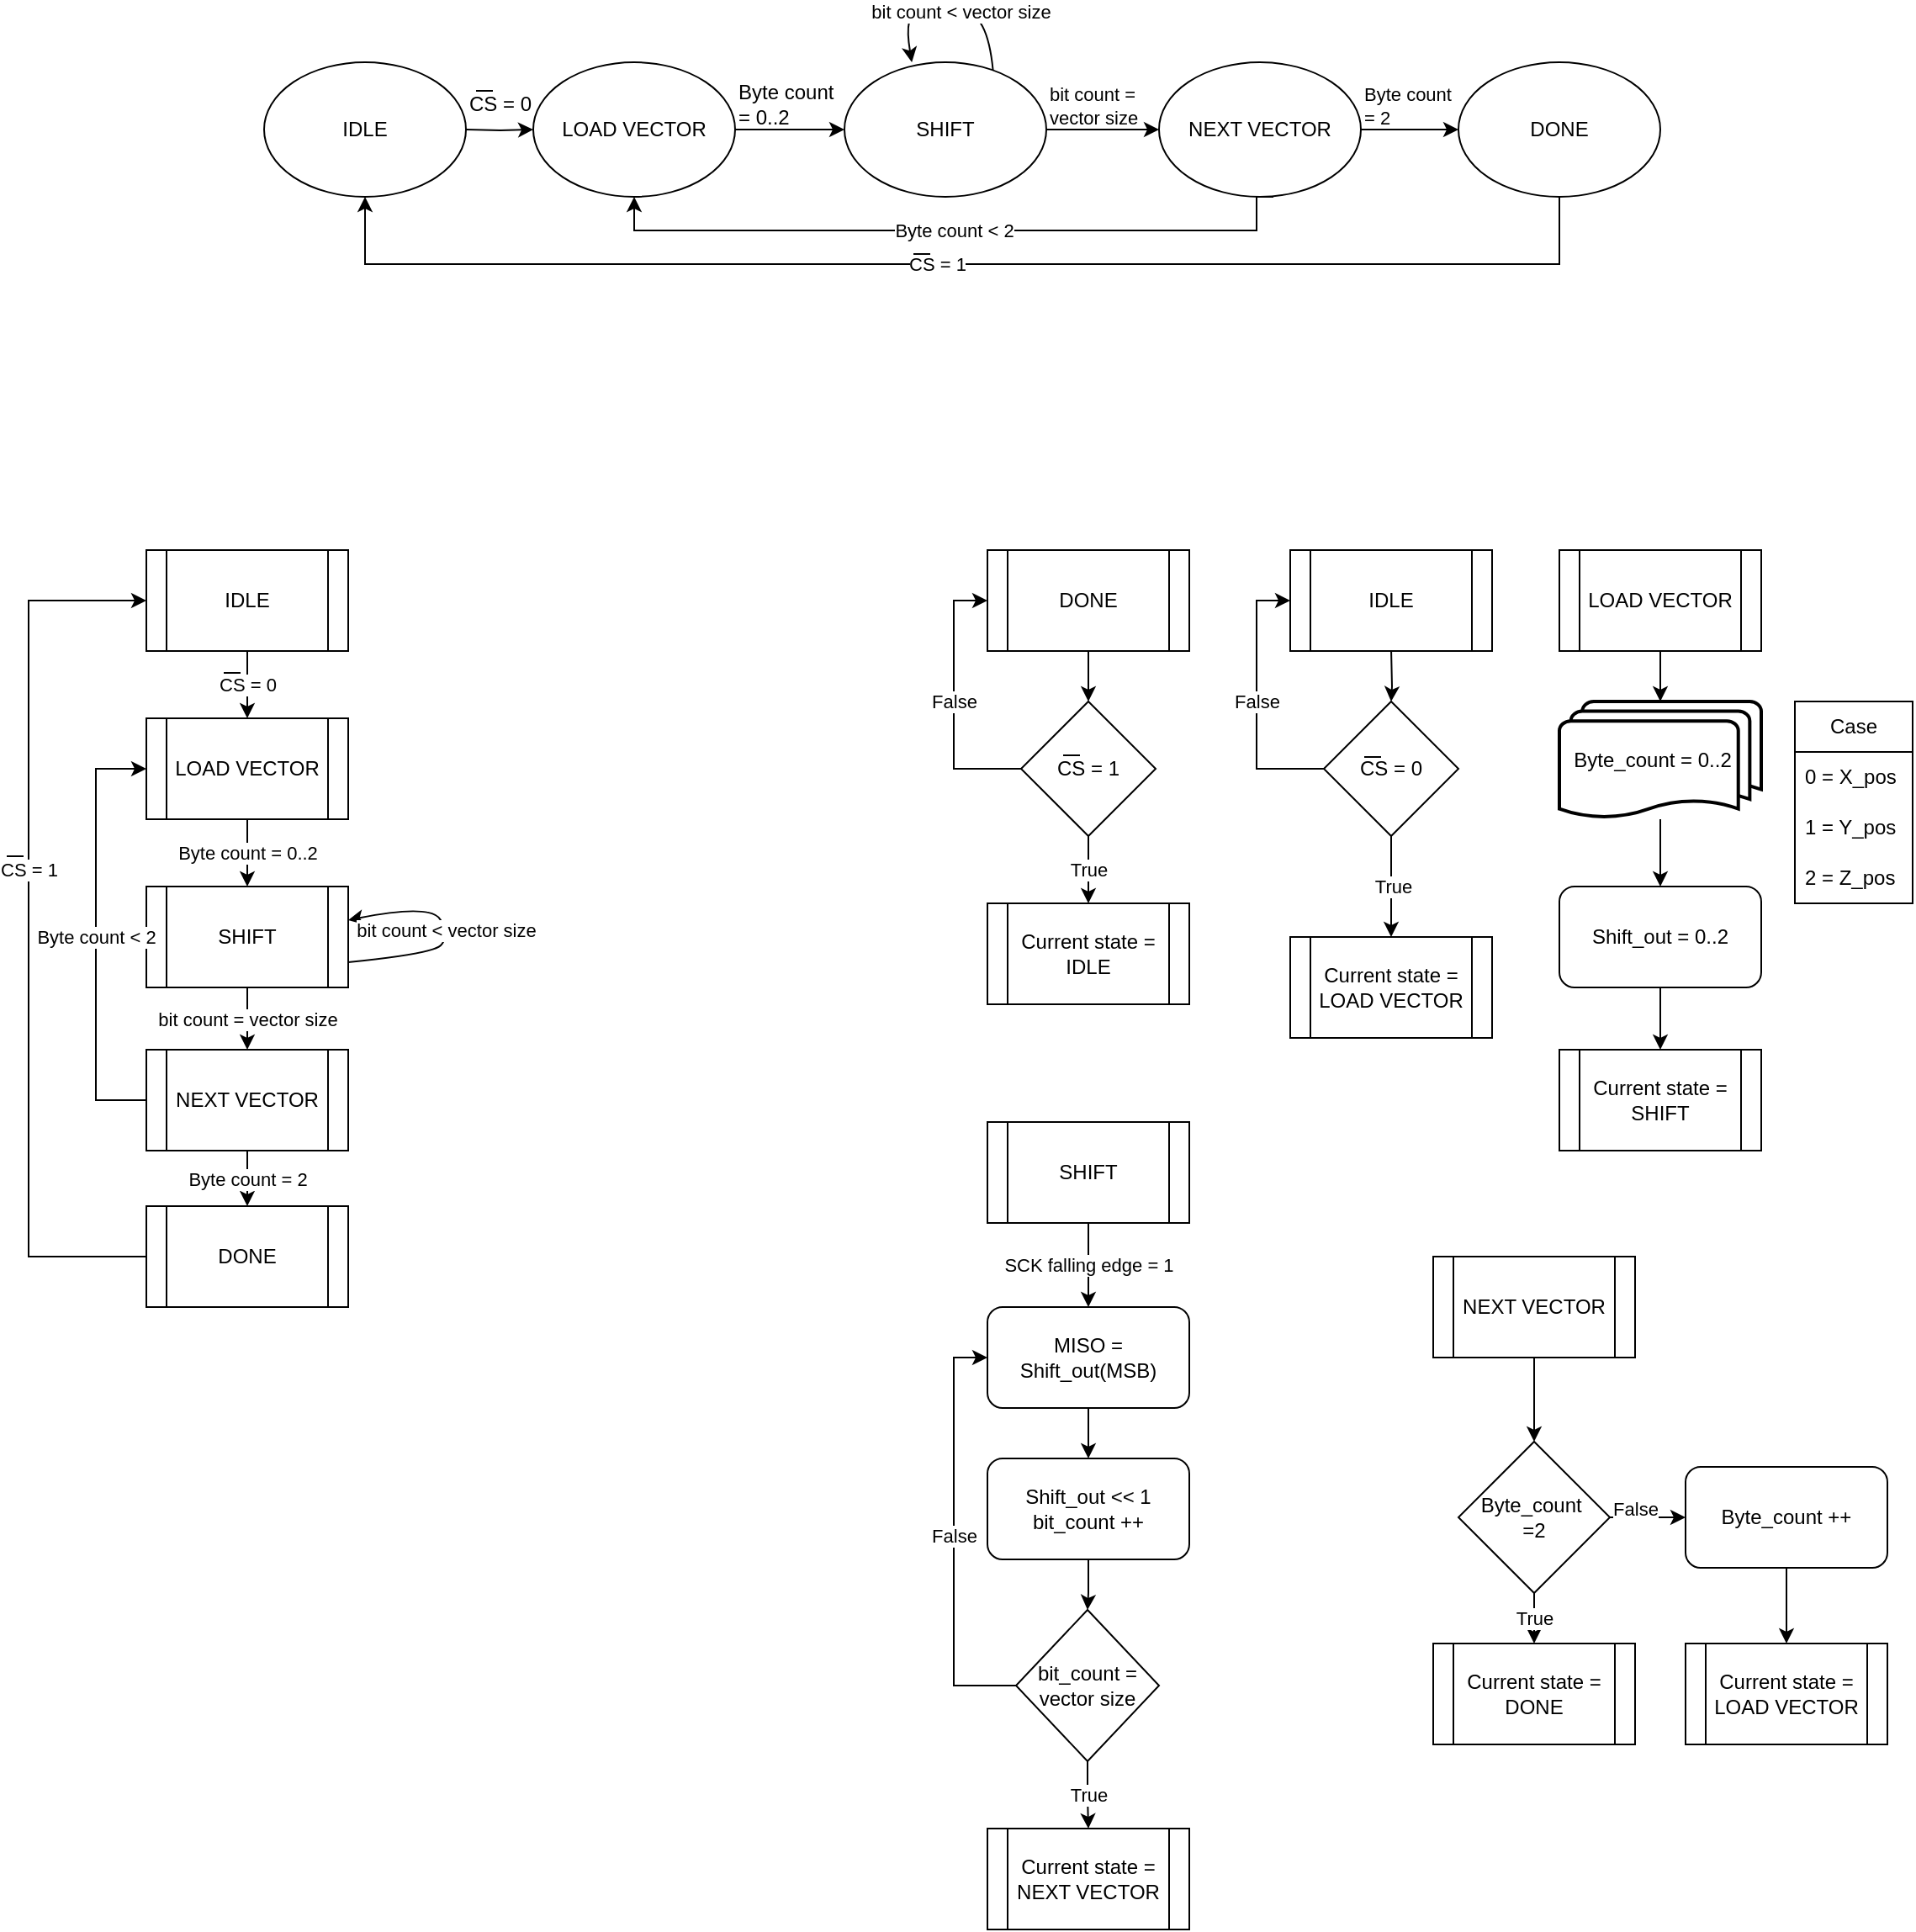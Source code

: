 <mxfile version="21.1.2" type="device">
  <diagram name="Side-1" id="PUKjrWdSwR8xlwPTcbTp">
    <mxGraphModel dx="1182" dy="683" grid="1" gridSize="10" guides="1" tooltips="1" connect="1" arrows="1" fold="1" page="1" pageScale="1" pageWidth="1169" pageHeight="1654" math="0" shadow="0">
      <root>
        <mxCell id="0" />
        <mxCell id="1" parent="0" />
        <mxCell id="X8tsEvJoZ5I-4xcfrCt5-10" value="&lt;font style=&quot;font-size: 11px;&quot;&gt;CS = 0&lt;/font&gt;" style="edgeStyle=orthogonalEdgeStyle;rounded=0;orthogonalLoop=1;jettySize=auto;html=1;" parent="1" source="X8tsEvJoZ5I-4xcfrCt5-5" target="X8tsEvJoZ5I-4xcfrCt5-6" edge="1">
          <mxGeometry relative="1" as="geometry">
            <mxPoint as="offset" />
          </mxGeometry>
        </mxCell>
        <mxCell id="X8tsEvJoZ5I-4xcfrCt5-5" value="IDLE" style="shape=process;whiteSpace=wrap;html=1;backgroundOutline=1;" parent="1" vertex="1">
          <mxGeometry x="110" y="510" width="120" height="60" as="geometry" />
        </mxCell>
        <mxCell id="X8tsEvJoZ5I-4xcfrCt5-11" value="Byte count = 0..2" style="edgeStyle=orthogonalEdgeStyle;rounded=0;orthogonalLoop=1;jettySize=auto;html=1;" parent="1" source="X8tsEvJoZ5I-4xcfrCt5-6" target="X8tsEvJoZ5I-4xcfrCt5-7" edge="1">
          <mxGeometry relative="1" as="geometry" />
        </mxCell>
        <mxCell id="X8tsEvJoZ5I-4xcfrCt5-6" value="LOAD VECTOR" style="shape=process;whiteSpace=wrap;html=1;backgroundOutline=1;" parent="1" vertex="1">
          <mxGeometry x="110" y="610" width="120" height="60" as="geometry" />
        </mxCell>
        <mxCell id="X8tsEvJoZ5I-4xcfrCt5-13" value="bit count = vector size" style="edgeStyle=orthogonalEdgeStyle;rounded=0;orthogonalLoop=1;jettySize=auto;html=1;" parent="1" source="X8tsEvJoZ5I-4xcfrCt5-7" target="X8tsEvJoZ5I-4xcfrCt5-8" edge="1">
          <mxGeometry relative="1" as="geometry" />
        </mxCell>
        <mxCell id="X8tsEvJoZ5I-4xcfrCt5-7" value="SHIFT" style="shape=process;whiteSpace=wrap;html=1;backgroundOutline=1;" parent="1" vertex="1">
          <mxGeometry x="110" y="710" width="120" height="60" as="geometry" />
        </mxCell>
        <mxCell id="X8tsEvJoZ5I-4xcfrCt5-16" value="Byte count = 2" style="edgeStyle=orthogonalEdgeStyle;rounded=0;orthogonalLoop=1;jettySize=auto;html=1;" parent="1" source="X8tsEvJoZ5I-4xcfrCt5-8" target="X8tsEvJoZ5I-4xcfrCt5-9" edge="1">
          <mxGeometry relative="1" as="geometry" />
        </mxCell>
        <mxCell id="X8tsEvJoZ5I-4xcfrCt5-8" value="NEXT VECTOR" style="shape=process;whiteSpace=wrap;html=1;backgroundOutline=1;" parent="1" vertex="1">
          <mxGeometry x="110" y="807" width="120" height="60" as="geometry" />
        </mxCell>
        <mxCell id="X8tsEvJoZ5I-4xcfrCt5-9" value="DONE" style="shape=process;whiteSpace=wrap;html=1;backgroundOutline=1;" parent="1" vertex="1">
          <mxGeometry x="110" y="900" width="120" height="60" as="geometry" />
        </mxCell>
        <mxCell id="X8tsEvJoZ5I-4xcfrCt5-12" value="bit count &amp;lt; vector size" style="curved=1;endArrow=classic;html=1;rounded=0;exitX=1;exitY=0.75;exitDx=0;exitDy=0;" parent="1" source="X8tsEvJoZ5I-4xcfrCt5-7" edge="1">
          <mxGeometry width="50" height="50" relative="1" as="geometry">
            <mxPoint x="350" y="820" as="sourcePoint" />
            <mxPoint x="230" y="730" as="targetPoint" />
            <Array as="points">
              <mxPoint x="280" y="750" />
              <mxPoint x="290" y="740" />
              <mxPoint x="280" y="720" />
            </Array>
          </mxGeometry>
        </mxCell>
        <mxCell id="X8tsEvJoZ5I-4xcfrCt5-15" value="Byte count &amp;lt; 2" style="endArrow=classic;html=1;rounded=0;exitX=0;exitY=0.5;exitDx=0;exitDy=0;entryX=0;entryY=0.5;entryDx=0;entryDy=0;" parent="1" source="X8tsEvJoZ5I-4xcfrCt5-8" target="X8tsEvJoZ5I-4xcfrCt5-6" edge="1">
          <mxGeometry x="-0.012" width="50" height="50" relative="1" as="geometry">
            <mxPoint x="350" y="820" as="sourcePoint" />
            <mxPoint x="400" y="770" as="targetPoint" />
            <Array as="points">
              <mxPoint x="80" y="837" />
              <mxPoint x="80" y="640" />
            </Array>
            <mxPoint as="offset" />
          </mxGeometry>
        </mxCell>
        <mxCell id="X8tsEvJoZ5I-4xcfrCt5-26" value="" style="edgeStyle=orthogonalEdgeStyle;rounded=0;orthogonalLoop=1;jettySize=auto;html=1;" parent="1" target="X8tsEvJoZ5I-4xcfrCt5-25" edge="1">
          <mxGeometry relative="1" as="geometry">
            <mxPoint x="850.037" y="570" as="sourcePoint" />
          </mxGeometry>
        </mxCell>
        <mxCell id="X8tsEvJoZ5I-4xcfrCt5-35" value="" style="edgeStyle=orthogonalEdgeStyle;rounded=0;orthogonalLoop=1;jettySize=auto;html=1;" parent="1" source="X8tsEvJoZ5I-4xcfrCt5-18" target="X8tsEvJoZ5I-4xcfrCt5-34" edge="1">
          <mxGeometry relative="1" as="geometry" />
        </mxCell>
        <mxCell id="X8tsEvJoZ5I-4xcfrCt5-18" value="LOAD VECTOR" style="shape=process;whiteSpace=wrap;html=1;backgroundOutline=1;" parent="1" vertex="1">
          <mxGeometry x="950" y="510" width="120" height="60" as="geometry" />
        </mxCell>
        <mxCell id="X8tsEvJoZ5I-4xcfrCt5-49" value="SCK falling edge = 1" style="edgeStyle=orthogonalEdgeStyle;rounded=0;orthogonalLoop=1;jettySize=auto;html=1;" parent="1" source="X8tsEvJoZ5I-4xcfrCt5-19" target="X8tsEvJoZ5I-4xcfrCt5-48" edge="1">
          <mxGeometry relative="1" as="geometry" />
        </mxCell>
        <mxCell id="X8tsEvJoZ5I-4xcfrCt5-19" value="SHIFT" style="shape=process;whiteSpace=wrap;html=1;backgroundOutline=1;" parent="1" vertex="1">
          <mxGeometry x="610" y="850" width="120" height="60" as="geometry" />
        </mxCell>
        <mxCell id="X8tsEvJoZ5I-4xcfrCt5-58" value="" style="edgeStyle=orthogonalEdgeStyle;rounded=0;orthogonalLoop=1;jettySize=auto;html=1;" parent="1" source="X8tsEvJoZ5I-4xcfrCt5-20" target="X8tsEvJoZ5I-4xcfrCt5-57" edge="1">
          <mxGeometry relative="1" as="geometry" />
        </mxCell>
        <mxCell id="X8tsEvJoZ5I-4xcfrCt5-20" value="NEXT VECTOR" style="shape=process;whiteSpace=wrap;html=1;backgroundOutline=1;" parent="1" vertex="1">
          <mxGeometry x="875" y="930" width="120" height="60" as="geometry" />
        </mxCell>
        <mxCell id="X8tsEvJoZ5I-4xcfrCt5-22" value="" style="endArrow=classic;html=1;rounded=0;exitX=0;exitY=0.5;exitDx=0;exitDy=0;entryX=0;entryY=0.5;entryDx=0;entryDy=0;" parent="1" source="X8tsEvJoZ5I-4xcfrCt5-9" target="X8tsEvJoZ5I-4xcfrCt5-5" edge="1">
          <mxGeometry width="50" height="50" relative="1" as="geometry">
            <mxPoint x="210" y="780" as="sourcePoint" />
            <mxPoint x="260" y="730" as="targetPoint" />
            <Array as="points">
              <mxPoint x="40" y="930" />
              <mxPoint x="40" y="540" />
            </Array>
          </mxGeometry>
        </mxCell>
        <mxCell id="X8tsEvJoZ5I-4xcfrCt5-23" value="CS = 1" style="edgeLabel;html=1;align=center;verticalAlign=middle;resizable=0;points=[];" parent="X8tsEvJoZ5I-4xcfrCt5-22" vertex="1" connectable="0">
          <mxGeometry x="0.132" relative="1" as="geometry">
            <mxPoint as="offset" />
          </mxGeometry>
        </mxCell>
        <mxCell id="X8tsEvJoZ5I-4xcfrCt5-27" value="False" style="edgeStyle=orthogonalEdgeStyle;rounded=0;orthogonalLoop=1;jettySize=auto;html=1;entryX=0;entryY=0.5;entryDx=0;entryDy=0;" parent="1" source="X8tsEvJoZ5I-4xcfrCt5-25" edge="1">
          <mxGeometry relative="1" as="geometry">
            <mxPoint x="790" y="540" as="targetPoint" />
            <Array as="points">
              <mxPoint x="770" y="640" />
              <mxPoint x="770" y="540" />
            </Array>
          </mxGeometry>
        </mxCell>
        <mxCell id="X8tsEvJoZ5I-4xcfrCt5-28" value="True" style="edgeStyle=orthogonalEdgeStyle;rounded=0;orthogonalLoop=1;jettySize=auto;html=1;" parent="1" source="X8tsEvJoZ5I-4xcfrCt5-25" edge="1">
          <mxGeometry relative="1" as="geometry">
            <mxPoint x="850" y="740" as="targetPoint" />
          </mxGeometry>
        </mxCell>
        <mxCell id="X8tsEvJoZ5I-4xcfrCt5-25" value="CS = 0" style="rhombus;whiteSpace=wrap;html=1;" parent="1" vertex="1">
          <mxGeometry x="810" y="600" width="80" height="80" as="geometry" />
        </mxCell>
        <mxCell id="X8tsEvJoZ5I-4xcfrCt5-30" value="Current state = LOAD VECTOR" style="shape=process;whiteSpace=wrap;html=1;backgroundOutline=1;" parent="1" vertex="1">
          <mxGeometry x="790" y="740" width="120" height="60" as="geometry" />
        </mxCell>
        <mxCell id="X8tsEvJoZ5I-4xcfrCt5-39" value="" style="edgeStyle=orthogonalEdgeStyle;rounded=0;orthogonalLoop=1;jettySize=auto;html=1;" parent="1" source="X8tsEvJoZ5I-4xcfrCt5-34" target="X8tsEvJoZ5I-4xcfrCt5-36" edge="1">
          <mxGeometry relative="1" as="geometry" />
        </mxCell>
        <mxCell id="X8tsEvJoZ5I-4xcfrCt5-34" value="&amp;nbsp; Byte_count = 0..2" style="strokeWidth=2;html=1;shape=mxgraph.flowchart.multi-document;whiteSpace=wrap;align=left;" parent="1" vertex="1">
          <mxGeometry x="950" y="600" width="120" height="70" as="geometry" />
        </mxCell>
        <mxCell id="X8tsEvJoZ5I-4xcfrCt5-47" value="" style="edgeStyle=orthogonalEdgeStyle;rounded=0;orthogonalLoop=1;jettySize=auto;html=1;" parent="1" source="X8tsEvJoZ5I-4xcfrCt5-36" target="X8tsEvJoZ5I-4xcfrCt5-46" edge="1">
          <mxGeometry relative="1" as="geometry" />
        </mxCell>
        <mxCell id="X8tsEvJoZ5I-4xcfrCt5-36" value="Shift_out = 0..2" style="rounded=1;whiteSpace=wrap;html=1;" parent="1" vertex="1">
          <mxGeometry x="950" y="710" width="120" height="60" as="geometry" />
        </mxCell>
        <mxCell id="X8tsEvJoZ5I-4xcfrCt5-42" value="Case" style="swimlane;fontStyle=0;childLayout=stackLayout;horizontal=1;startSize=30;horizontalStack=0;resizeParent=1;resizeParentMax=0;resizeLast=0;collapsible=1;marginBottom=0;whiteSpace=wrap;html=1;" parent="1" vertex="1">
          <mxGeometry x="1090" y="600" width="70" height="120" as="geometry" />
        </mxCell>
        <mxCell id="X8tsEvJoZ5I-4xcfrCt5-43" value="0 = X_pos" style="text;strokeColor=none;fillColor=none;align=left;verticalAlign=middle;spacingLeft=4;spacingRight=4;overflow=hidden;points=[[0,0.5],[1,0.5]];portConstraint=eastwest;rotatable=0;whiteSpace=wrap;html=1;" parent="X8tsEvJoZ5I-4xcfrCt5-42" vertex="1">
          <mxGeometry y="30" width="70" height="30" as="geometry" />
        </mxCell>
        <mxCell id="X8tsEvJoZ5I-4xcfrCt5-44" value="1 = Y_pos" style="text;strokeColor=none;fillColor=none;align=left;verticalAlign=middle;spacingLeft=4;spacingRight=4;overflow=hidden;points=[[0,0.5],[1,0.5]];portConstraint=eastwest;rotatable=0;whiteSpace=wrap;html=1;" parent="X8tsEvJoZ5I-4xcfrCt5-42" vertex="1">
          <mxGeometry y="60" width="70" height="30" as="geometry" />
        </mxCell>
        <mxCell id="X8tsEvJoZ5I-4xcfrCt5-45" value="2 = Z_pos" style="text;strokeColor=none;fillColor=none;align=left;verticalAlign=middle;spacingLeft=4;spacingRight=4;overflow=hidden;points=[[0,0.5],[1,0.5]];portConstraint=eastwest;rotatable=0;whiteSpace=wrap;html=1;" parent="X8tsEvJoZ5I-4xcfrCt5-42" vertex="1">
          <mxGeometry y="90" width="70" height="30" as="geometry" />
        </mxCell>
        <mxCell id="X8tsEvJoZ5I-4xcfrCt5-46" value="Current state = SHIFT" style="shape=process;whiteSpace=wrap;html=1;backgroundOutline=1;" parent="1" vertex="1">
          <mxGeometry x="950" y="807" width="120" height="60" as="geometry" />
        </mxCell>
        <mxCell id="X8tsEvJoZ5I-4xcfrCt5-51" value="" style="edgeStyle=orthogonalEdgeStyle;rounded=0;orthogonalLoop=1;jettySize=auto;html=1;" parent="1" source="X8tsEvJoZ5I-4xcfrCt5-48" target="X8tsEvJoZ5I-4xcfrCt5-50" edge="1">
          <mxGeometry relative="1" as="geometry" />
        </mxCell>
        <mxCell id="X8tsEvJoZ5I-4xcfrCt5-48" value="MISO = Shift_out(MSB)" style="rounded=1;whiteSpace=wrap;html=1;" parent="1" vertex="1">
          <mxGeometry x="610" y="960" width="120" height="60" as="geometry" />
        </mxCell>
        <mxCell id="X8tsEvJoZ5I-4xcfrCt5-53" value="" style="edgeStyle=orthogonalEdgeStyle;rounded=0;orthogonalLoop=1;jettySize=auto;html=1;" parent="1" source="X8tsEvJoZ5I-4xcfrCt5-50" target="X8tsEvJoZ5I-4xcfrCt5-52" edge="1">
          <mxGeometry relative="1" as="geometry" />
        </mxCell>
        <mxCell id="X8tsEvJoZ5I-4xcfrCt5-50" value="Shift_out &amp;lt;&amp;lt; 1&lt;br&gt;bit_count ++" style="rounded=1;whiteSpace=wrap;html=1;" parent="1" vertex="1">
          <mxGeometry x="610" y="1050" width="120" height="60" as="geometry" />
        </mxCell>
        <mxCell id="X8tsEvJoZ5I-4xcfrCt5-54" value="False" style="edgeStyle=orthogonalEdgeStyle;rounded=0;orthogonalLoop=1;jettySize=auto;html=1;entryX=0;entryY=0.5;entryDx=0;entryDy=0;" parent="1" source="X8tsEvJoZ5I-4xcfrCt5-52" target="X8tsEvJoZ5I-4xcfrCt5-48" edge="1">
          <mxGeometry relative="1" as="geometry">
            <Array as="points">
              <mxPoint x="590" y="1185" />
              <mxPoint x="590" y="990" />
            </Array>
          </mxGeometry>
        </mxCell>
        <mxCell id="X8tsEvJoZ5I-4xcfrCt5-56" value="True" style="edgeStyle=orthogonalEdgeStyle;rounded=0;orthogonalLoop=1;jettySize=auto;html=1;" parent="1" source="X8tsEvJoZ5I-4xcfrCt5-52" target="X8tsEvJoZ5I-4xcfrCt5-55" edge="1">
          <mxGeometry relative="1" as="geometry" />
        </mxCell>
        <mxCell id="X8tsEvJoZ5I-4xcfrCt5-52" value="bit_count = vector size" style="rhombus;whiteSpace=wrap;html=1;" parent="1" vertex="1">
          <mxGeometry x="627" y="1140" width="85" height="90" as="geometry" />
        </mxCell>
        <mxCell id="X8tsEvJoZ5I-4xcfrCt5-55" value="Current state = NEXT VECTOR" style="shape=process;whiteSpace=wrap;html=1;backgroundOutline=1;" parent="1" vertex="1">
          <mxGeometry x="610" y="1270" width="120" height="60" as="geometry" />
        </mxCell>
        <mxCell id="X8tsEvJoZ5I-4xcfrCt5-60" value="True" style="edgeStyle=orthogonalEdgeStyle;rounded=0;orthogonalLoop=1;jettySize=auto;html=1;" parent="1" source="X8tsEvJoZ5I-4xcfrCt5-57" target="X8tsEvJoZ5I-4xcfrCt5-59" edge="1">
          <mxGeometry relative="1" as="geometry" />
        </mxCell>
        <mxCell id="X8tsEvJoZ5I-4xcfrCt5-63" value="False" style="edgeStyle=orthogonalEdgeStyle;rounded=0;orthogonalLoop=1;jettySize=auto;html=1;" parent="1" source="X8tsEvJoZ5I-4xcfrCt5-57" target="X8tsEvJoZ5I-4xcfrCt5-62" edge="1">
          <mxGeometry x="-0.333" y="5" relative="1" as="geometry">
            <mxPoint as="offset" />
          </mxGeometry>
        </mxCell>
        <mxCell id="X8tsEvJoZ5I-4xcfrCt5-57" value="Byte_count&amp;nbsp;&lt;br&gt;=2" style="rhombus;whiteSpace=wrap;html=1;" parent="1" vertex="1">
          <mxGeometry x="890" y="1040" width="90" height="90" as="geometry" />
        </mxCell>
        <mxCell id="X8tsEvJoZ5I-4xcfrCt5-59" value="Current state = DONE" style="shape=process;whiteSpace=wrap;html=1;backgroundOutline=1;" parent="1" vertex="1">
          <mxGeometry x="875" y="1160" width="120" height="60" as="geometry" />
        </mxCell>
        <mxCell id="X8tsEvJoZ5I-4xcfrCt5-61" value="Current state = LOAD VECTOR" style="shape=process;whiteSpace=wrap;html=1;backgroundOutline=1;" parent="1" vertex="1">
          <mxGeometry x="1025" y="1160" width="120" height="60" as="geometry" />
        </mxCell>
        <mxCell id="X8tsEvJoZ5I-4xcfrCt5-64" value="" style="edgeStyle=orthogonalEdgeStyle;rounded=0;orthogonalLoop=1;jettySize=auto;html=1;" parent="1" source="X8tsEvJoZ5I-4xcfrCt5-62" target="X8tsEvJoZ5I-4xcfrCt5-61" edge="1">
          <mxGeometry relative="1" as="geometry" />
        </mxCell>
        <mxCell id="X8tsEvJoZ5I-4xcfrCt5-62" value="Byte_count ++" style="rounded=1;whiteSpace=wrap;html=1;" parent="1" vertex="1">
          <mxGeometry x="1025" y="1055" width="120" height="60" as="geometry" />
        </mxCell>
        <mxCell id="_Vyq1HQjPGfX3-bv1I8E-1" value="" style="endArrow=none;html=1;rounded=0;" parent="1" edge="1">
          <mxGeometry width="50" height="50" relative="1" as="geometry">
            <mxPoint x="834" y="633" as="sourcePoint" />
            <mxPoint x="844" y="633" as="targetPoint" />
          </mxGeometry>
        </mxCell>
        <mxCell id="_Vyq1HQjPGfX3-bv1I8E-2" value="" style="endArrow=none;html=1;rounded=0;" parent="1" edge="1">
          <mxGeometry width="50" height="50" relative="1" as="geometry">
            <mxPoint x="27" y="692" as="sourcePoint" />
            <mxPoint x="37" y="692" as="targetPoint" />
          </mxGeometry>
        </mxCell>
        <mxCell id="_Vyq1HQjPGfX3-bv1I8E-3" value="" style="endArrow=none;html=1;rounded=0;" parent="1" edge="1">
          <mxGeometry width="50" height="50" relative="1" as="geometry">
            <mxPoint x="156" y="583" as="sourcePoint" />
            <mxPoint x="166" y="583" as="targetPoint" />
          </mxGeometry>
        </mxCell>
        <mxCell id="_Vyq1HQjPGfX3-bv1I8E-4" value="IDLE" style="shape=process;whiteSpace=wrap;html=1;backgroundOutline=1;" parent="1" vertex="1">
          <mxGeometry x="790" y="510" width="120" height="60" as="geometry" />
        </mxCell>
        <mxCell id="_Vyq1HQjPGfX3-bv1I8E-7" value="" style="edgeStyle=orthogonalEdgeStyle;rounded=0;orthogonalLoop=1;jettySize=auto;html=1;" parent="1" source="_Vyq1HQjPGfX3-bv1I8E-5" target="_Vyq1HQjPGfX3-bv1I8E-6" edge="1">
          <mxGeometry relative="1" as="geometry" />
        </mxCell>
        <mxCell id="_Vyq1HQjPGfX3-bv1I8E-5" value="DONE" style="shape=process;whiteSpace=wrap;html=1;backgroundOutline=1;" parent="1" vertex="1">
          <mxGeometry x="610" y="510" width="120" height="60" as="geometry" />
        </mxCell>
        <mxCell id="_Vyq1HQjPGfX3-bv1I8E-9" value="True" style="edgeStyle=orthogonalEdgeStyle;rounded=0;orthogonalLoop=1;jettySize=auto;html=1;" parent="1" source="_Vyq1HQjPGfX3-bv1I8E-6" target="_Vyq1HQjPGfX3-bv1I8E-8" edge="1">
          <mxGeometry relative="1" as="geometry" />
        </mxCell>
        <mxCell id="_Vyq1HQjPGfX3-bv1I8E-10" value="False" style="edgeStyle=orthogonalEdgeStyle;rounded=0;orthogonalLoop=1;jettySize=auto;html=1;entryX=0;entryY=0.5;entryDx=0;entryDy=0;" parent="1" source="_Vyq1HQjPGfX3-bv1I8E-6" target="_Vyq1HQjPGfX3-bv1I8E-5" edge="1">
          <mxGeometry relative="1" as="geometry">
            <Array as="points">
              <mxPoint x="590" y="640" />
              <mxPoint x="590" y="540" />
            </Array>
          </mxGeometry>
        </mxCell>
        <mxCell id="_Vyq1HQjPGfX3-bv1I8E-6" value="CS = 1" style="rhombus;whiteSpace=wrap;html=1;" parent="1" vertex="1">
          <mxGeometry x="630" y="600" width="80" height="80" as="geometry" />
        </mxCell>
        <mxCell id="_Vyq1HQjPGfX3-bv1I8E-8" value="Current state = IDLE" style="shape=process;whiteSpace=wrap;html=1;backgroundOutline=1;" parent="1" vertex="1">
          <mxGeometry x="610" y="720" width="120" height="60" as="geometry" />
        </mxCell>
        <mxCell id="_Vyq1HQjPGfX3-bv1I8E-14" value="" style="endArrow=none;html=1;rounded=0;" parent="1" edge="1">
          <mxGeometry width="50" height="50" relative="1" as="geometry">
            <mxPoint x="655" y="632" as="sourcePoint" />
            <mxPoint x="665" y="632" as="targetPoint" />
          </mxGeometry>
        </mxCell>
        <mxCell id="yNHV6wiNLqVZLHrYPJfP-6" value="" style="edgeStyle=orthogonalEdgeStyle;rounded=0;orthogonalLoop=1;jettySize=auto;html=1;" parent="1" edge="1">
          <mxGeometry relative="1" as="geometry">
            <mxPoint x="300" y="260" as="sourcePoint" />
            <mxPoint x="340" y="260" as="targetPoint" />
          </mxGeometry>
        </mxCell>
        <mxCell id="yNHV6wiNLqVZLHrYPJfP-7" value="" style="edgeStyle=orthogonalEdgeStyle;rounded=0;orthogonalLoop=1;jettySize=auto;html=1;" parent="1" edge="1">
          <mxGeometry relative="1" as="geometry">
            <mxPoint x="460" y="260.0" as="sourcePoint" />
            <mxPoint x="525" y="260.0" as="targetPoint" />
          </mxGeometry>
        </mxCell>
        <mxCell id="yNHV6wiNLqVZLHrYPJfP-8" value="" style="edgeStyle=orthogonalEdgeStyle;rounded=0;orthogonalLoop=1;jettySize=auto;html=1;" parent="1" edge="1">
          <mxGeometry relative="1" as="geometry">
            <mxPoint x="645" y="260.0" as="sourcePoint" />
            <mxPoint x="712" y="260.0" as="targetPoint" />
          </mxGeometry>
        </mxCell>
        <mxCell id="yNHV6wiNLqVZLHrYPJfP-10" value="" style="edgeStyle=orthogonalEdgeStyle;rounded=0;orthogonalLoop=1;jettySize=auto;html=1;" parent="1" edge="1">
          <mxGeometry relative="1" as="geometry">
            <mxPoint x="832" y="260.0" as="sourcePoint" />
            <mxPoint x="890" y="260.0" as="targetPoint" />
          </mxGeometry>
        </mxCell>
        <mxCell id="yNHV6wiNLqVZLHrYPJfP-16" value="Byte count &amp;lt; 2" style="edgeStyle=orthogonalEdgeStyle;rounded=0;orthogonalLoop=1;jettySize=auto;html=1;" parent="1" edge="1">
          <mxGeometry relative="1" as="geometry">
            <Array as="points">
              <mxPoint x="770" y="300" />
              <mxPoint x="770" y="320" />
              <mxPoint x="400" y="320" />
            </Array>
            <mxPoint x="780" y="300" as="sourcePoint" />
            <mxPoint x="400" y="300" as="targetPoint" />
          </mxGeometry>
        </mxCell>
        <mxCell id="yNHV6wiNLqVZLHrYPJfP-19" style="edgeStyle=orthogonalEdgeStyle;rounded=0;orthogonalLoop=1;jettySize=auto;html=1;entryX=0.5;entryY=1;entryDx=0;entryDy=0;" parent="1" target="W_hLmJTy7fytE4sZQ8lL-1" edge="1">
          <mxGeometry relative="1" as="geometry">
            <Array as="points">
              <mxPoint x="950" y="340" />
              <mxPoint x="240" y="340" />
            </Array>
            <mxPoint x="950" y="290.0" as="sourcePoint" />
            <mxPoint x="240" y="320" as="targetPoint" />
          </mxGeometry>
        </mxCell>
        <mxCell id="yNHV6wiNLqVZLHrYPJfP-24" value="CS = 1" style="edgeLabel;html=1;align=center;verticalAlign=middle;resizable=0;points=[];" parent="yNHV6wiNLqVZLHrYPJfP-19" vertex="1" connectable="0">
          <mxGeometry x="0.05" relative="1" as="geometry">
            <mxPoint as="offset" />
          </mxGeometry>
        </mxCell>
        <mxCell id="yNHV6wiNLqVZLHrYPJfP-11" value="bit count &amp;lt; vector size" style="curved=1;endArrow=classic;html=1;rounded=0;exitX=0.736;exitY=0.061;exitDx=0;exitDy=0;entryX=0.334;entryY=0;entryDx=0;entryDy=0;entryPerimeter=0;exitPerimeter=0;" parent="1" source="W_hLmJTy7fytE4sZQ8lL-3" target="W_hLmJTy7fytE4sZQ8lL-3" edge="1">
          <mxGeometry x="-0.106" width="50" height="50" relative="1" as="geometry">
            <mxPoint x="615" y="230" as="sourcePoint" />
            <mxPoint x="585" y="230" as="targetPoint" />
            <Array as="points">
              <mxPoint x="610" y="190" />
              <mxPoint x="580" y="190" />
              <mxPoint x="560" y="190" />
            </Array>
            <mxPoint as="offset" />
          </mxGeometry>
        </mxCell>
        <mxCell id="yNHV6wiNLqVZLHrYPJfP-15" value="Byte count &lt;br&gt;= 0..2" style="text;html=1;align=left;verticalAlign=middle;resizable=0;points=[];autosize=1;strokeColor=none;fillColor=none;" parent="1" vertex="1">
          <mxGeometry x="460" y="224" width="76" height="42" as="geometry" />
        </mxCell>
        <mxCell id="yNHV6wiNLqVZLHrYPJfP-17" value="&lt;span style=&quot;color: rgb(0, 0, 0); font-family: Helvetica; font-size: 11px; font-style: normal; font-variant-ligatures: normal; font-variant-caps: normal; font-weight: 400; letter-spacing: normal; orphans: 2; text-align: center; text-indent: 0px; text-transform: none; widows: 2; word-spacing: 0px; -webkit-text-stroke-width: 0px; background-color: rgb(255, 255, 255); text-decoration-thickness: initial; text-decoration-style: initial; text-decoration-color: initial; float: none; display: inline !important;&quot;&gt;bit count = &lt;br&gt;vector size&lt;/span&gt;" style="text;whiteSpace=wrap;html=1;" parent="1" vertex="1">
          <mxGeometry x="645" y="225" width="140" height="40" as="geometry" />
        </mxCell>
        <mxCell id="yNHV6wiNLqVZLHrYPJfP-18" value="&lt;span style=&quot;color: rgb(0, 0, 0); font-family: Helvetica; font-size: 11px; font-style: normal; font-variant-ligatures: normal; font-variant-caps: normal; font-weight: 400; letter-spacing: normal; orphans: 2; text-align: center; text-indent: 0px; text-transform: none; widows: 2; word-spacing: 0px; -webkit-text-stroke-width: 0px; background-color: rgb(255, 255, 255); text-decoration-thickness: initial; text-decoration-style: initial; text-decoration-color: initial; float: none; display: inline !important;&quot;&gt;Byte count &lt;br&gt;= 2&lt;/span&gt;" style="text;whiteSpace=wrap;html=1;" parent="1" vertex="1">
          <mxGeometry x="832" y="225" width="100" height="40" as="geometry" />
        </mxCell>
        <mxCell id="yNHV6wiNLqVZLHrYPJfP-20" value="" style="group" parent="1" vertex="1" connectable="0">
          <mxGeometry x="290" y="230" width="60" height="30" as="geometry" />
        </mxCell>
        <mxCell id="yNHV6wiNLqVZLHrYPJfP-13" value="CS = 0" style="text;html=1;align=center;verticalAlign=middle;resizable=0;points=[];autosize=1;strokeColor=none;fillColor=none;" parent="yNHV6wiNLqVZLHrYPJfP-20" vertex="1">
          <mxGeometry width="60" height="30" as="geometry" />
        </mxCell>
        <mxCell id="yNHV6wiNLqVZLHrYPJfP-14" value="" style="endArrow=none;html=1;rounded=0;" parent="yNHV6wiNLqVZLHrYPJfP-20" edge="1">
          <mxGeometry width="50" height="50" relative="1" as="geometry">
            <mxPoint x="16" y="7" as="sourcePoint" />
            <mxPoint x="26" y="7" as="targetPoint" />
          </mxGeometry>
        </mxCell>
        <mxCell id="yNHV6wiNLqVZLHrYPJfP-25" value="" style="endArrow=none;html=1;rounded=0;" parent="1" edge="1">
          <mxGeometry width="50" height="50" relative="1" as="geometry">
            <mxPoint x="566" y="334" as="sourcePoint" />
            <mxPoint x="576" y="334" as="targetPoint" />
          </mxGeometry>
        </mxCell>
        <mxCell id="W_hLmJTy7fytE4sZQ8lL-1" value="IDLE" style="ellipse;whiteSpace=wrap;html=1;" vertex="1" parent="1">
          <mxGeometry x="180" y="220" width="120" height="80" as="geometry" />
        </mxCell>
        <mxCell id="W_hLmJTy7fytE4sZQ8lL-2" value="LOAD VECTOR" style="ellipse;whiteSpace=wrap;html=1;" vertex="1" parent="1">
          <mxGeometry x="340" y="220" width="120" height="80" as="geometry" />
        </mxCell>
        <mxCell id="W_hLmJTy7fytE4sZQ8lL-3" value="SHIFT" style="ellipse;whiteSpace=wrap;html=1;" vertex="1" parent="1">
          <mxGeometry x="525" y="220" width="120" height="80" as="geometry" />
        </mxCell>
        <mxCell id="W_hLmJTy7fytE4sZQ8lL-4" value="NEXT VECTOR" style="ellipse;whiteSpace=wrap;html=1;" vertex="1" parent="1">
          <mxGeometry x="712" y="220" width="120" height="80" as="geometry" />
        </mxCell>
        <mxCell id="W_hLmJTy7fytE4sZQ8lL-5" value="DONE" style="ellipse;whiteSpace=wrap;html=1;" vertex="1" parent="1">
          <mxGeometry x="890" y="220" width="120" height="80" as="geometry" />
        </mxCell>
      </root>
    </mxGraphModel>
  </diagram>
</mxfile>
